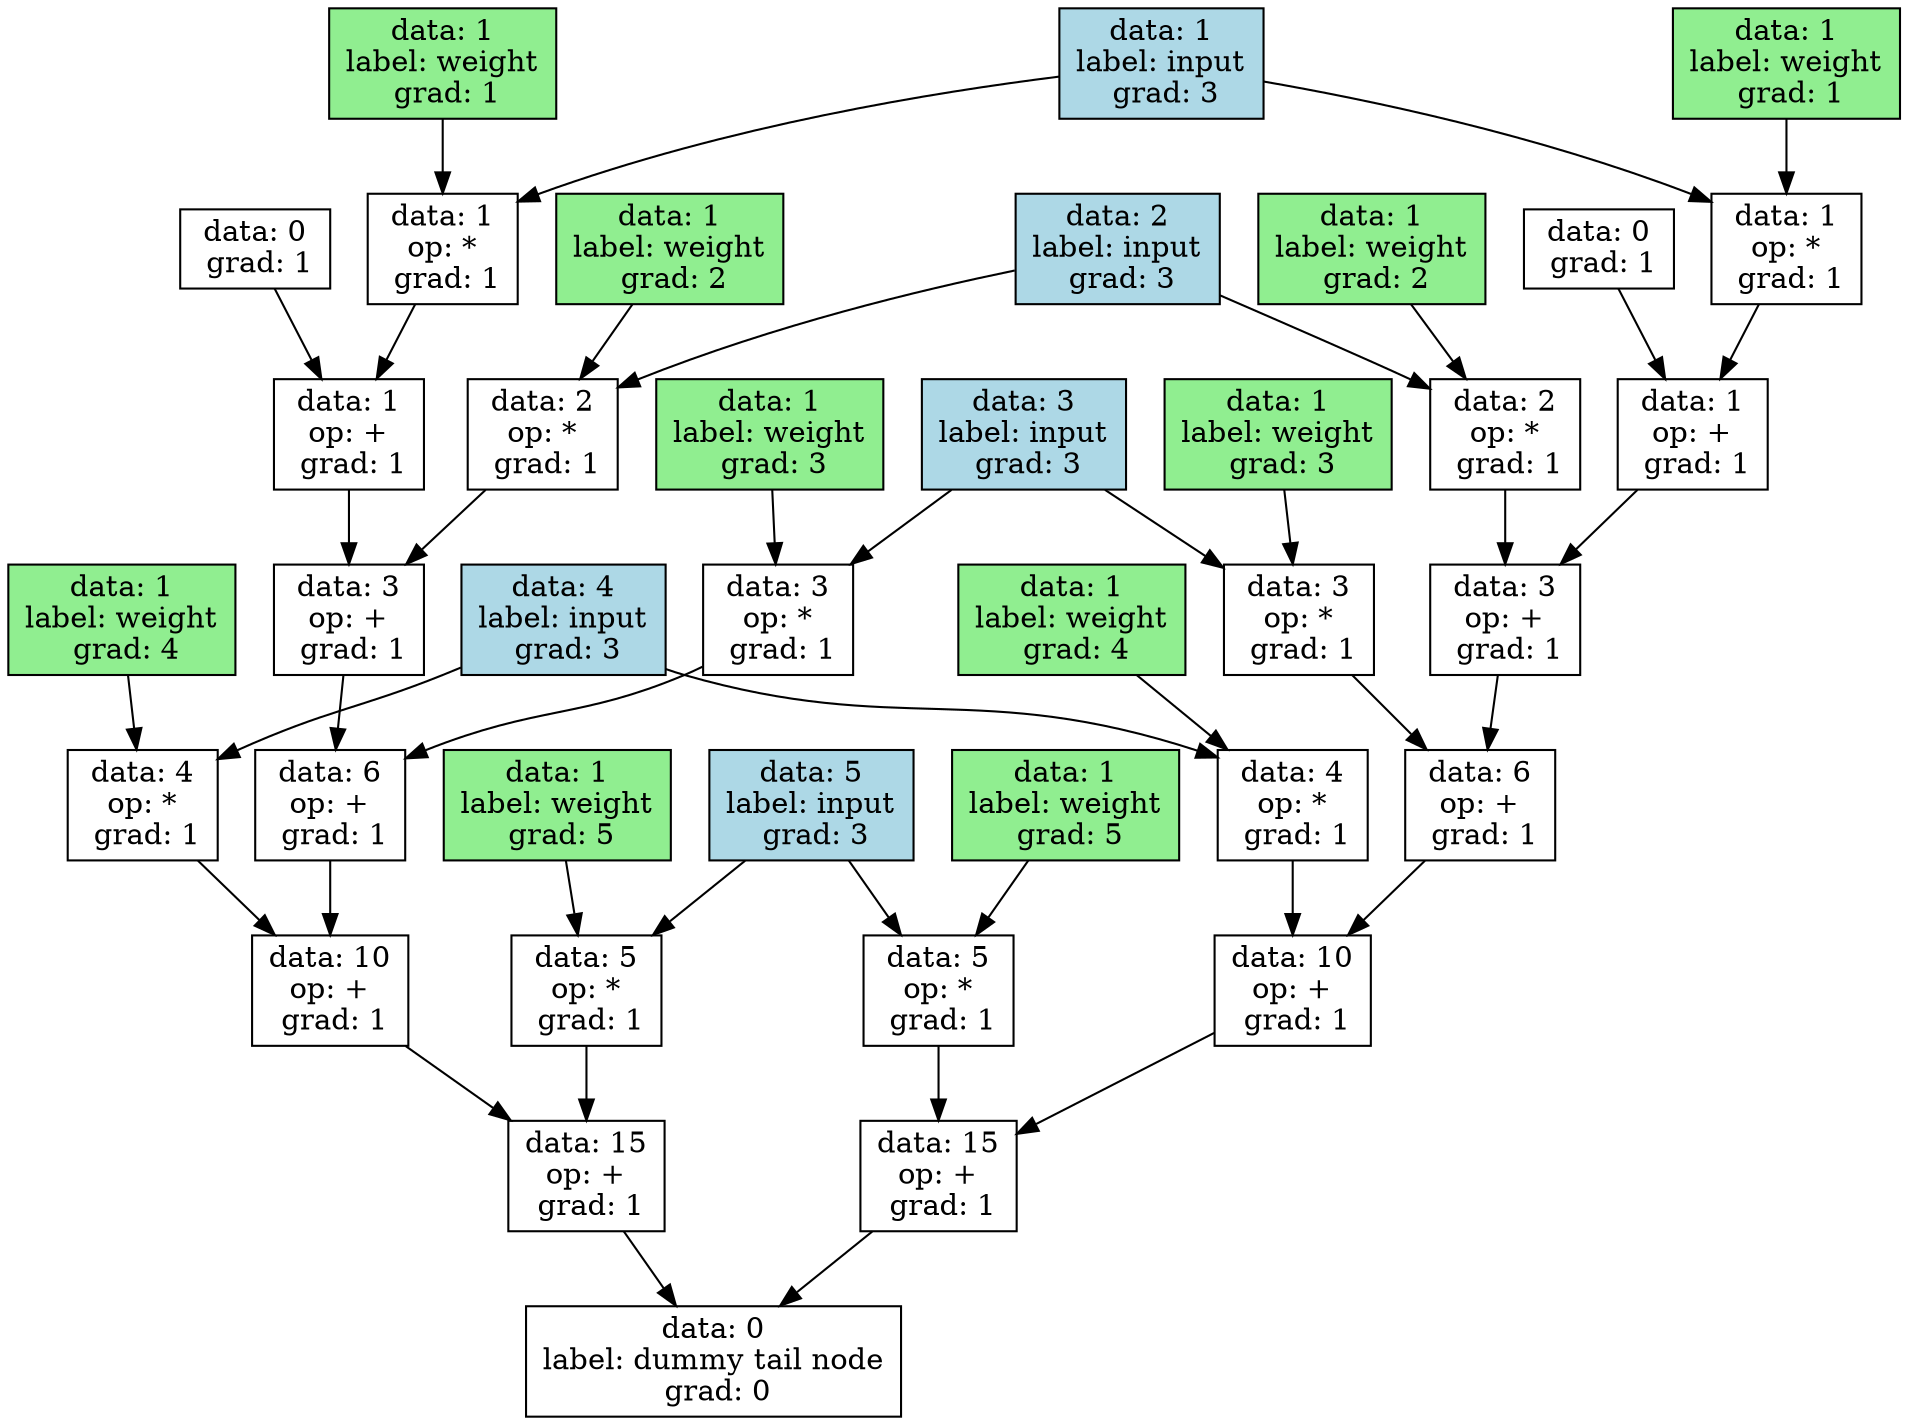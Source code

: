 digraph ExpressionGraph {
  6092926560 [label="data: 0\nlabel: dummy tail node
 grad: 0", shape=box, style=filled, fillcolor=none];
  5762990240 -> 6092926560;
  5762990976 -> 6092926560;
  5762990240 [label="data: 15\nop: +
 grad: 1", shape=box, style=filled, fillcolor=none];
  5762993360 -> 5762990240;
  5762993152 -> 5762990240;
  5762990976 [label="data: 15\nop: +
 grad: 1", shape=box, style=filled, fillcolor=none];
  5762995552 -> 5762990976;
  5762995344 -> 5762990976;
  5762993360 [label="data: 5\nop: *
 grad: 1", shape=box, style=filled, fillcolor=none];
  5745165536 -> 5762993360;
  5762990784 -> 5762993360;
  5762993152 [label="data: 10\nop: +
 grad: 1", shape=box, style=filled, fillcolor=none];
  5762992944 -> 5762993152;
  5762992736 -> 5762993152;
  5762995552 [label="data: 5\nop: *
 grad: 1", shape=box, style=filled, fillcolor=none];
  5745165536 -> 5762995552;
  5762991488 -> 5762995552;
  5762995344 [label="data: 10\nop: +
 grad: 1", shape=box, style=filled, fillcolor=none];
  5762995136 -> 5762995344;
  5762994928 -> 5762995344;
  5745165536 [label="data: 5\nlabel: input
 grad: 3", shape=box, style=filled, fillcolor=lightblue];
  5762990784 [label="data: 1\nlabel: weight
 grad: 5", shape=box, style=filled, fillcolor=lightgreen];
  5762992944 [label="data: 4\nop: *
 grad: 1", shape=box, style=filled, fillcolor=none];
  5745165440 -> 5762992944;
  5762990688 -> 5762992944;
  5762992736 [label="data: 6\nop: +
 grad: 1", shape=box, style=filled, fillcolor=none];
  5762992528 -> 5762992736;
  5762992320 -> 5762992736;
  5762991488 [label="data: 1\nlabel: weight
 grad: 5", shape=box, style=filled, fillcolor=lightgreen];
  5762995136 [label="data: 4\nop: *
 grad: 1", shape=box, style=filled, fillcolor=none];
  5745165440 -> 5762995136;
  5762991392 -> 5762995136;
  5762994928 [label="data: 6\nop: +
 grad: 1", shape=box, style=filled, fillcolor=none];
  5762994720 -> 5762994928;
  5762994512 -> 5762994928;
  5745165440 [label="data: 4\nlabel: input
 grad: 3", shape=box, style=filled, fillcolor=lightblue];
  5762990688 [label="data: 1\nlabel: weight
 grad: 4", shape=box, style=filled, fillcolor=lightgreen];
  5762992528 [label="data: 3\nop: *
 grad: 1", shape=box, style=filled, fillcolor=none];
  5745165344 -> 5762992528;
  5762990560 -> 5762992528;
  5762992320 [label="data: 3\nop: +
 grad: 1", shape=box, style=filled, fillcolor=none];
  5762992128 -> 5762992320;
  5762991936 -> 5762992320;
  5762991392 [label="data: 1\nlabel: weight
 grad: 4", shape=box, style=filled, fillcolor=lightgreen];
  5762994720 [label="data: 3\nop: *
 grad: 1", shape=box, style=filled, fillcolor=none];
  5745165344 -> 5762994720;
  5762991296 -> 5762994720;
  5762994512 [label="data: 3\nop: +
 grad: 1", shape=box, style=filled, fillcolor=none];
  5762994304 -> 5762994512;
  5762994096 -> 5762994512;
  5745165344 [label="data: 3\nlabel: input
 grad: 3", shape=box, style=filled, fillcolor=lightblue];
  5762990560 [label="data: 1\nlabel: weight
 grad: 3", shape=box, style=filled, fillcolor=lightgreen];
  5762992128 [label="data: 2\nop: *
 grad: 1", shape=box, style=filled, fillcolor=none];
  5745165248 -> 5762992128;
  5762990448 -> 5762992128;
  5762991936 [label="data: 1\nop: +
 grad: 1", shape=box, style=filled, fillcolor=none];
  5762991744 -> 5762991936;
  5762991648 -> 5762991936;
  5762991296 [label="data: 1\nlabel: weight
 grad: 3", shape=box, style=filled, fillcolor=lightgreen];
  5762994304 [label="data: 2\nop: *
 grad: 1", shape=box, style=filled, fillcolor=none];
  5745165248 -> 5762994304;
  5762991184 -> 5762994304;
  5762994096 [label="data: 1\nop: +
 grad: 1", shape=box, style=filled, fillcolor=none];
  5762993872 -> 5762994096;
  5762993776 -> 5762994096;
  5745165248 [label="data: 2\nlabel: input
 grad: 3", shape=box, style=filled, fillcolor=lightblue];
  5762990448 [label="data: 1\nlabel: weight
 grad: 2", shape=box, style=filled, fillcolor=lightgreen];
  5762991744 [label="data: 1\nop: *
 grad: 1", shape=box, style=filled, fillcolor=none];
  5745165152 -> 5762991744;
  5762990336 -> 5762991744;
  5762991648 [label="data: 0
 grad: 1", shape=box, style=filled, fillcolor=none];
  5762991184 [label="data: 1\nlabel: weight
 grad: 2", shape=box, style=filled, fillcolor=lightgreen];
  5762993872 [label="data: 1\nop: *
 grad: 1", shape=box, style=filled, fillcolor=none];
  5745165152 -> 5762993872;
  5762991072 -> 5762993872;
  5762993776 [label="data: 0
 grad: 1", shape=box, style=filled, fillcolor=none];
  5745165152 [label="data: 1\nlabel: input
 grad: 3", shape=box, style=filled, fillcolor=lightblue];
  5762990336 [label="data: 1\nlabel: weight
 grad: 1", shape=box, style=filled, fillcolor=lightgreen];
  5762991072 [label="data: 1\nlabel: weight
 grad: 1", shape=box, style=filled, fillcolor=lightgreen];
}
